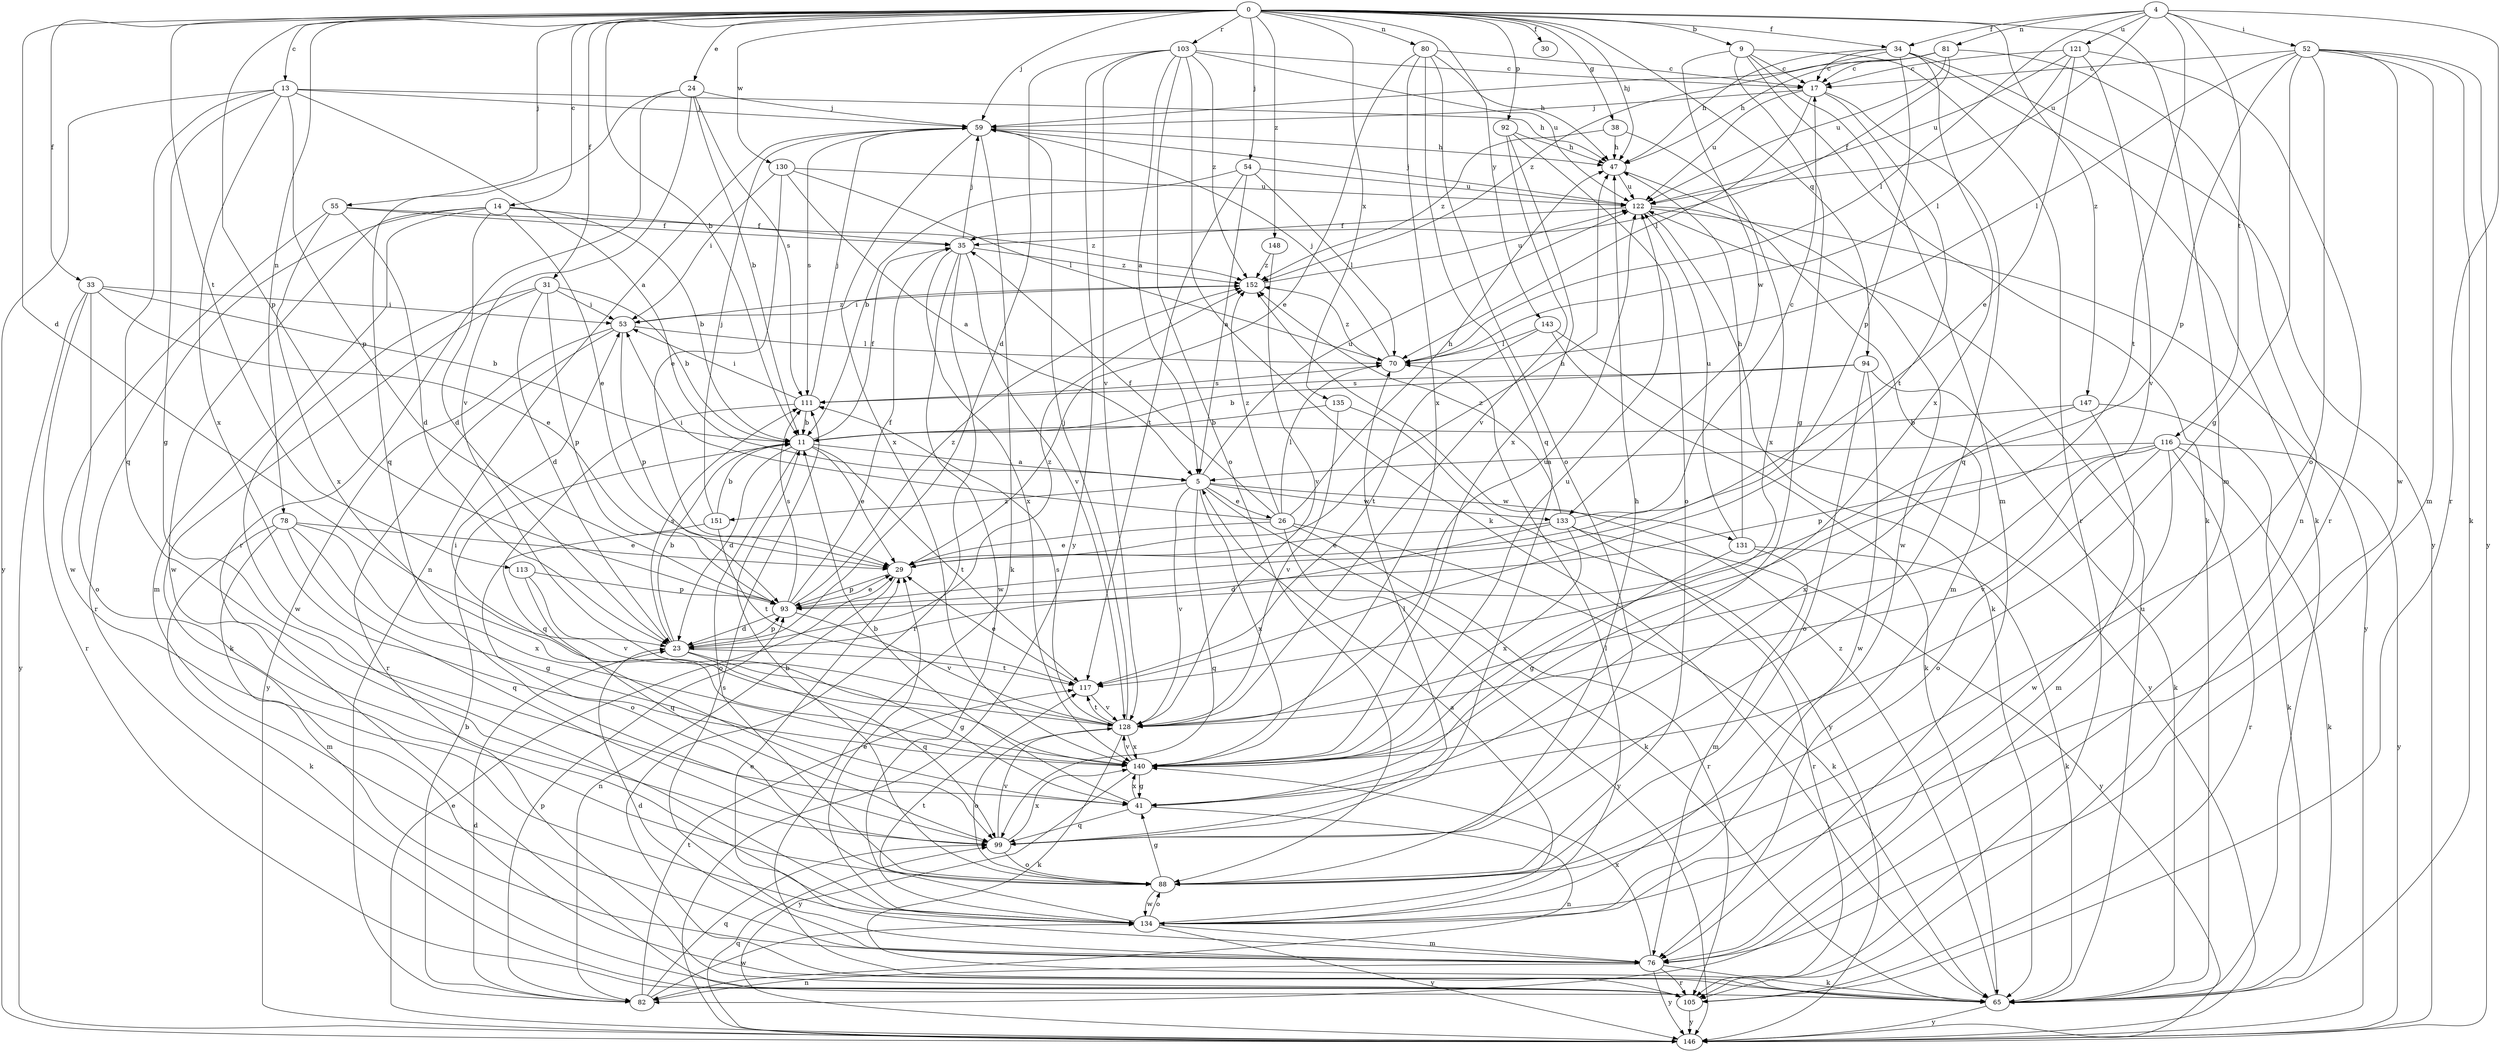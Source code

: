 strict digraph  {
0;
4;
5;
9;
11;
13;
14;
17;
23;
24;
26;
29;
30;
31;
33;
34;
35;
38;
41;
47;
52;
53;
54;
55;
59;
65;
70;
76;
78;
80;
81;
82;
88;
92;
93;
94;
99;
103;
105;
111;
113;
116;
117;
121;
122;
128;
130;
131;
133;
134;
135;
140;
143;
146;
147;
148;
151;
152;
0 -> 9  [label=b];
0 -> 11  [label=b];
0 -> 13  [label=c];
0 -> 14  [label=c];
0 -> 23  [label=d];
0 -> 24  [label=e];
0 -> 30  [label=f];
0 -> 31  [label=f];
0 -> 33  [label=f];
0 -> 34  [label=f];
0 -> 38  [label=g];
0 -> 47  [label=h];
0 -> 54  [label=j];
0 -> 55  [label=j];
0 -> 59  [label=j];
0 -> 76  [label=m];
0 -> 78  [label=n];
0 -> 80  [label=n];
0 -> 92  [label=p];
0 -> 93  [label=p];
0 -> 94  [label=q];
0 -> 103  [label=r];
0 -> 113  [label=t];
0 -> 130  [label=w];
0 -> 135  [label=x];
0 -> 143  [label=y];
0 -> 147  [label=z];
0 -> 148  [label=z];
4 -> 34  [label=f];
4 -> 52  [label=i];
4 -> 70  [label=l];
4 -> 81  [label=n];
4 -> 105  [label=r];
4 -> 116  [label=t];
4 -> 117  [label=t];
4 -> 121  [label=u];
4 -> 122  [label=u];
5 -> 26  [label=e];
5 -> 65  [label=k];
5 -> 99  [label=q];
5 -> 122  [label=u];
5 -> 128  [label=v];
5 -> 131  [label=w];
5 -> 133  [label=w];
5 -> 140  [label=x];
5 -> 151  [label=z];
9 -> 17  [label=c];
9 -> 41  [label=g];
9 -> 65  [label=k];
9 -> 76  [label=m];
9 -> 105  [label=r];
9 -> 133  [label=w];
11 -> 5  [label=a];
11 -> 23  [label=d];
11 -> 29  [label=e];
11 -> 35  [label=f];
11 -> 88  [label=o];
11 -> 117  [label=t];
13 -> 5  [label=a];
13 -> 41  [label=g];
13 -> 47  [label=h];
13 -> 59  [label=j];
13 -> 93  [label=p];
13 -> 99  [label=q];
13 -> 140  [label=x];
13 -> 146  [label=y];
14 -> 11  [label=b];
14 -> 23  [label=d];
14 -> 29  [label=e];
14 -> 35  [label=f];
14 -> 76  [label=m];
14 -> 105  [label=r];
14 -> 134  [label=w];
17 -> 59  [label=j];
17 -> 70  [label=l];
17 -> 99  [label=q];
17 -> 117  [label=t];
17 -> 122  [label=u];
23 -> 11  [label=b];
23 -> 41  [label=g];
23 -> 93  [label=p];
23 -> 99  [label=q];
23 -> 111  [label=s];
23 -> 117  [label=t];
23 -> 152  [label=z];
24 -> 11  [label=b];
24 -> 59  [label=j];
24 -> 99  [label=q];
24 -> 105  [label=r];
24 -> 111  [label=s];
24 -> 128  [label=v];
26 -> 29  [label=e];
26 -> 35  [label=f];
26 -> 47  [label=h];
26 -> 53  [label=i];
26 -> 65  [label=k];
26 -> 70  [label=l];
26 -> 105  [label=r];
26 -> 146  [label=y];
26 -> 152  [label=z];
29 -> 47  [label=h];
29 -> 82  [label=n];
29 -> 93  [label=p];
31 -> 11  [label=b];
31 -> 23  [label=d];
31 -> 53  [label=i];
31 -> 65  [label=k];
31 -> 93  [label=p];
31 -> 134  [label=w];
33 -> 11  [label=b];
33 -> 29  [label=e];
33 -> 53  [label=i];
33 -> 88  [label=o];
33 -> 105  [label=r];
33 -> 146  [label=y];
34 -> 17  [label=c];
34 -> 47  [label=h];
34 -> 65  [label=k];
34 -> 93  [label=p];
34 -> 140  [label=x];
34 -> 146  [label=y];
34 -> 152  [label=z];
35 -> 59  [label=j];
35 -> 105  [label=r];
35 -> 128  [label=v];
35 -> 134  [label=w];
35 -> 140  [label=x];
35 -> 152  [label=z];
38 -> 47  [label=h];
38 -> 140  [label=x];
38 -> 152  [label=z];
41 -> 11  [label=b];
41 -> 82  [label=n];
41 -> 99  [label=q];
41 -> 140  [label=x];
47 -> 122  [label=u];
47 -> 134  [label=w];
52 -> 17  [label=c];
52 -> 41  [label=g];
52 -> 65  [label=k];
52 -> 70  [label=l];
52 -> 76  [label=m];
52 -> 88  [label=o];
52 -> 93  [label=p];
52 -> 134  [label=w];
52 -> 146  [label=y];
53 -> 70  [label=l];
53 -> 93  [label=p];
53 -> 105  [label=r];
53 -> 146  [label=y];
53 -> 152  [label=z];
54 -> 5  [label=a];
54 -> 11  [label=b];
54 -> 70  [label=l];
54 -> 117  [label=t];
54 -> 122  [label=u];
55 -> 23  [label=d];
55 -> 35  [label=f];
55 -> 134  [label=w];
55 -> 140  [label=x];
55 -> 152  [label=z];
59 -> 47  [label=h];
59 -> 65  [label=k];
59 -> 82  [label=n];
59 -> 111  [label=s];
59 -> 140  [label=x];
65 -> 122  [label=u];
65 -> 146  [label=y];
65 -> 152  [label=z];
70 -> 59  [label=j];
70 -> 111  [label=s];
70 -> 152  [label=z];
76 -> 23  [label=d];
76 -> 29  [label=e];
76 -> 65  [label=k];
76 -> 82  [label=n];
76 -> 105  [label=r];
76 -> 111  [label=s];
76 -> 140  [label=x];
76 -> 146  [label=y];
78 -> 29  [label=e];
78 -> 41  [label=g];
78 -> 65  [label=k];
78 -> 76  [label=m];
78 -> 99  [label=q];
78 -> 140  [label=x];
80 -> 17  [label=c];
80 -> 29  [label=e];
80 -> 47  [label=h];
80 -> 88  [label=o];
80 -> 99  [label=q];
80 -> 140  [label=x];
81 -> 17  [label=c];
81 -> 35  [label=f];
81 -> 47  [label=h];
81 -> 59  [label=j];
81 -> 82  [label=n];
81 -> 122  [label=u];
82 -> 11  [label=b];
82 -> 23  [label=d];
82 -> 93  [label=p];
82 -> 99  [label=q];
82 -> 117  [label=t];
82 -> 134  [label=w];
88 -> 11  [label=b];
88 -> 41  [label=g];
88 -> 134  [label=w];
92 -> 47  [label=h];
92 -> 88  [label=o];
92 -> 128  [label=v];
92 -> 140  [label=x];
93 -> 23  [label=d];
93 -> 29  [label=e];
93 -> 35  [label=f];
93 -> 111  [label=s];
93 -> 128  [label=v];
93 -> 152  [label=z];
94 -> 11  [label=b];
94 -> 65  [label=k];
94 -> 88  [label=o];
94 -> 111  [label=s];
94 -> 134  [label=w];
99 -> 47  [label=h];
99 -> 70  [label=l];
99 -> 88  [label=o];
99 -> 128  [label=v];
99 -> 140  [label=x];
103 -> 5  [label=a];
103 -> 17  [label=c];
103 -> 23  [label=d];
103 -> 65  [label=k];
103 -> 88  [label=o];
103 -> 122  [label=u];
103 -> 128  [label=v];
103 -> 146  [label=y];
103 -> 152  [label=z];
105 -> 146  [label=y];
111 -> 11  [label=b];
111 -> 53  [label=i];
111 -> 59  [label=j];
111 -> 99  [label=q];
113 -> 93  [label=p];
113 -> 99  [label=q];
113 -> 128  [label=v];
116 -> 5  [label=a];
116 -> 65  [label=k];
116 -> 88  [label=o];
116 -> 93  [label=p];
116 -> 105  [label=r];
116 -> 128  [label=v];
116 -> 134  [label=w];
116 -> 146  [label=y];
117 -> 29  [label=e];
117 -> 128  [label=v];
121 -> 17  [label=c];
121 -> 29  [label=e];
121 -> 70  [label=l];
121 -> 105  [label=r];
121 -> 122  [label=u];
121 -> 128  [label=v];
122 -> 35  [label=f];
122 -> 59  [label=j];
122 -> 65  [label=k];
122 -> 76  [label=m];
122 -> 146  [label=y];
128 -> 59  [label=j];
128 -> 65  [label=k];
128 -> 88  [label=o];
128 -> 111  [label=s];
128 -> 117  [label=t];
128 -> 122  [label=u];
128 -> 140  [label=x];
130 -> 5  [label=a];
130 -> 29  [label=e];
130 -> 53  [label=i];
130 -> 70  [label=l];
130 -> 122  [label=u];
131 -> 41  [label=g];
131 -> 47  [label=h];
131 -> 65  [label=k];
131 -> 76  [label=m];
131 -> 122  [label=u];
133 -> 17  [label=c];
133 -> 23  [label=d];
133 -> 29  [label=e];
133 -> 105  [label=r];
133 -> 140  [label=x];
133 -> 146  [label=y];
133 -> 152  [label=z];
134 -> 5  [label=a];
134 -> 29  [label=e];
134 -> 70  [label=l];
134 -> 76  [label=m];
134 -> 88  [label=o];
134 -> 117  [label=t];
134 -> 146  [label=y];
135 -> 11  [label=b];
135 -> 128  [label=v];
135 -> 146  [label=y];
140 -> 41  [label=g];
140 -> 53  [label=i];
140 -> 122  [label=u];
140 -> 128  [label=v];
140 -> 146  [label=y];
143 -> 65  [label=k];
143 -> 70  [label=l];
143 -> 117  [label=t];
143 -> 146  [label=y];
146 -> 29  [label=e];
146 -> 99  [label=q];
147 -> 11  [label=b];
147 -> 65  [label=k];
147 -> 76  [label=m];
147 -> 140  [label=x];
148 -> 128  [label=v];
148 -> 152  [label=z];
151 -> 11  [label=b];
151 -> 59  [label=j];
151 -> 88  [label=o];
151 -> 117  [label=t];
152 -> 53  [label=i];
152 -> 122  [label=u];
}
